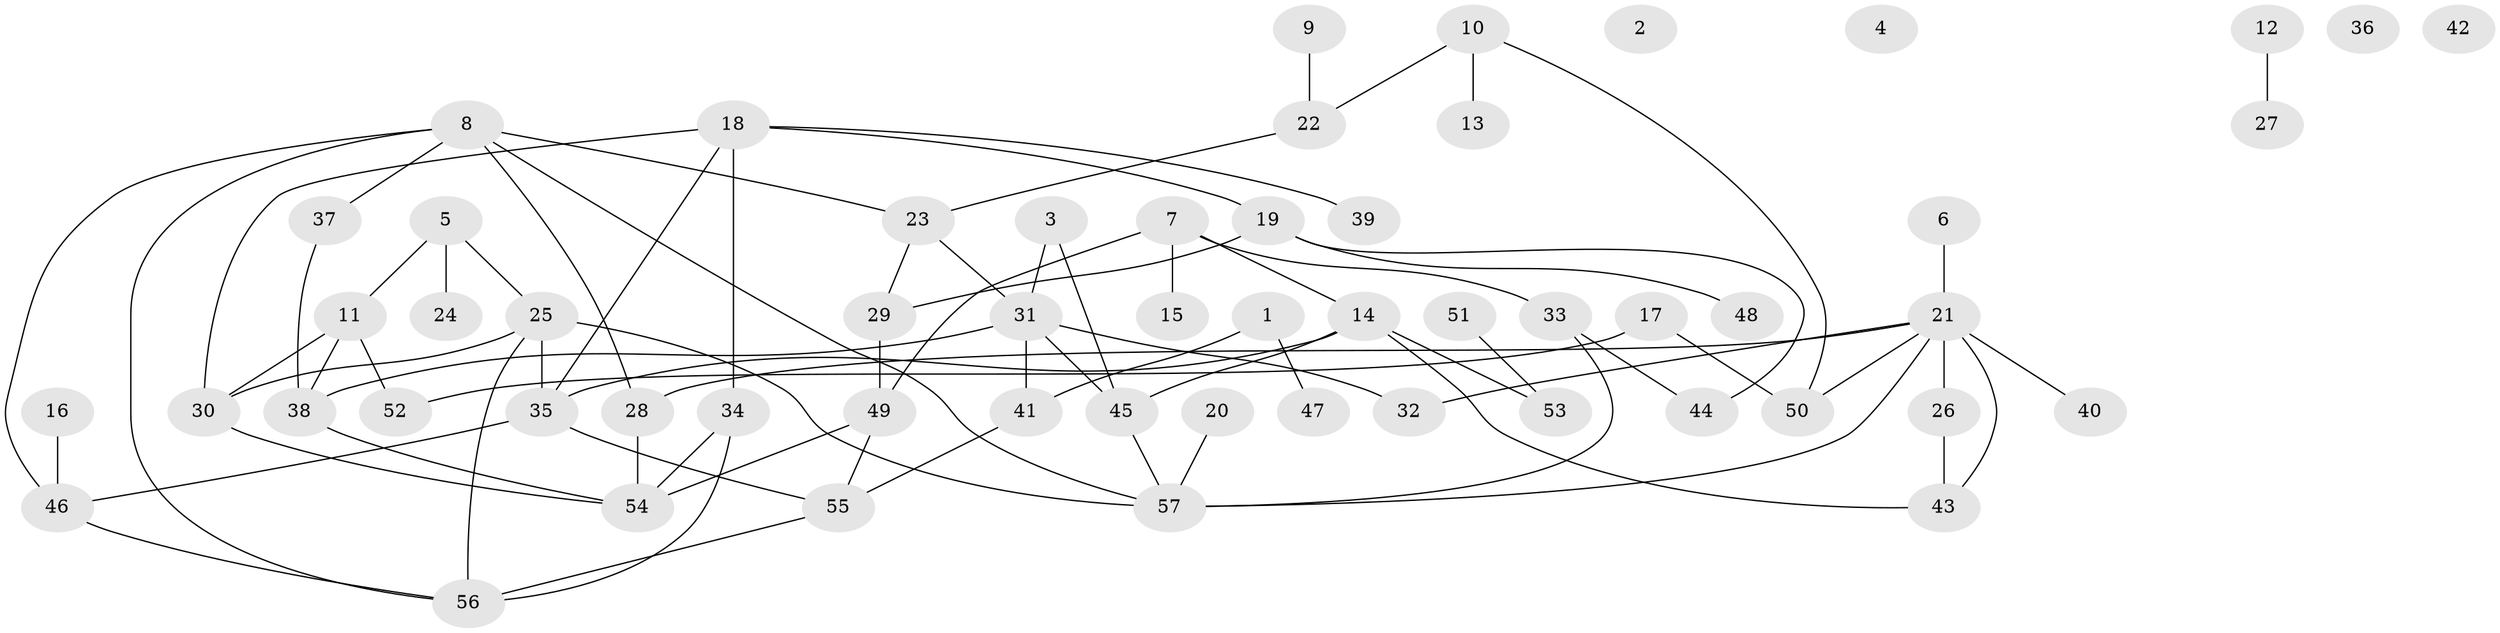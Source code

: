// coarse degree distribution, {3: 0.16666666666666666, 6: 0.1111111111111111, 1: 0.16666666666666666, 2: 0.16666666666666666, 7: 0.16666666666666666, 5: 0.05555555555555555, 4: 0.1111111111111111, 8: 0.05555555555555555}
// Generated by graph-tools (version 1.1) at 2025/35/03/04/25 23:35:55]
// undirected, 57 vertices, 79 edges
graph export_dot {
  node [color=gray90,style=filled];
  1;
  2;
  3;
  4;
  5;
  6;
  7;
  8;
  9;
  10;
  11;
  12;
  13;
  14;
  15;
  16;
  17;
  18;
  19;
  20;
  21;
  22;
  23;
  24;
  25;
  26;
  27;
  28;
  29;
  30;
  31;
  32;
  33;
  34;
  35;
  36;
  37;
  38;
  39;
  40;
  41;
  42;
  43;
  44;
  45;
  46;
  47;
  48;
  49;
  50;
  51;
  52;
  53;
  54;
  55;
  56;
  57;
  1 -- 41;
  1 -- 47;
  3 -- 31;
  3 -- 45;
  5 -- 11;
  5 -- 24;
  5 -- 25;
  6 -- 21;
  7 -- 14;
  7 -- 15;
  7 -- 33;
  7 -- 49;
  8 -- 23;
  8 -- 28;
  8 -- 37;
  8 -- 46;
  8 -- 56;
  8 -- 57;
  9 -- 22;
  10 -- 13;
  10 -- 22;
  10 -- 50;
  11 -- 30;
  11 -- 38;
  11 -- 52;
  12 -- 27;
  14 -- 35;
  14 -- 43;
  14 -- 45;
  14 -- 53;
  16 -- 46;
  17 -- 50;
  17 -- 52;
  18 -- 19;
  18 -- 30;
  18 -- 34;
  18 -- 35;
  18 -- 39;
  19 -- 29;
  19 -- 44;
  19 -- 48;
  20 -- 57;
  21 -- 26;
  21 -- 28;
  21 -- 32;
  21 -- 40;
  21 -- 43;
  21 -- 50;
  21 -- 57;
  22 -- 23;
  23 -- 29;
  23 -- 31;
  25 -- 30;
  25 -- 35;
  25 -- 56;
  25 -- 57;
  26 -- 43;
  28 -- 54;
  29 -- 49;
  30 -- 54;
  31 -- 32;
  31 -- 38;
  31 -- 41;
  31 -- 45;
  33 -- 44;
  33 -- 57;
  34 -- 54;
  34 -- 56;
  35 -- 46;
  35 -- 55;
  37 -- 38;
  38 -- 54;
  41 -- 55;
  45 -- 57;
  46 -- 56;
  49 -- 54;
  49 -- 55;
  51 -- 53;
  55 -- 56;
}
